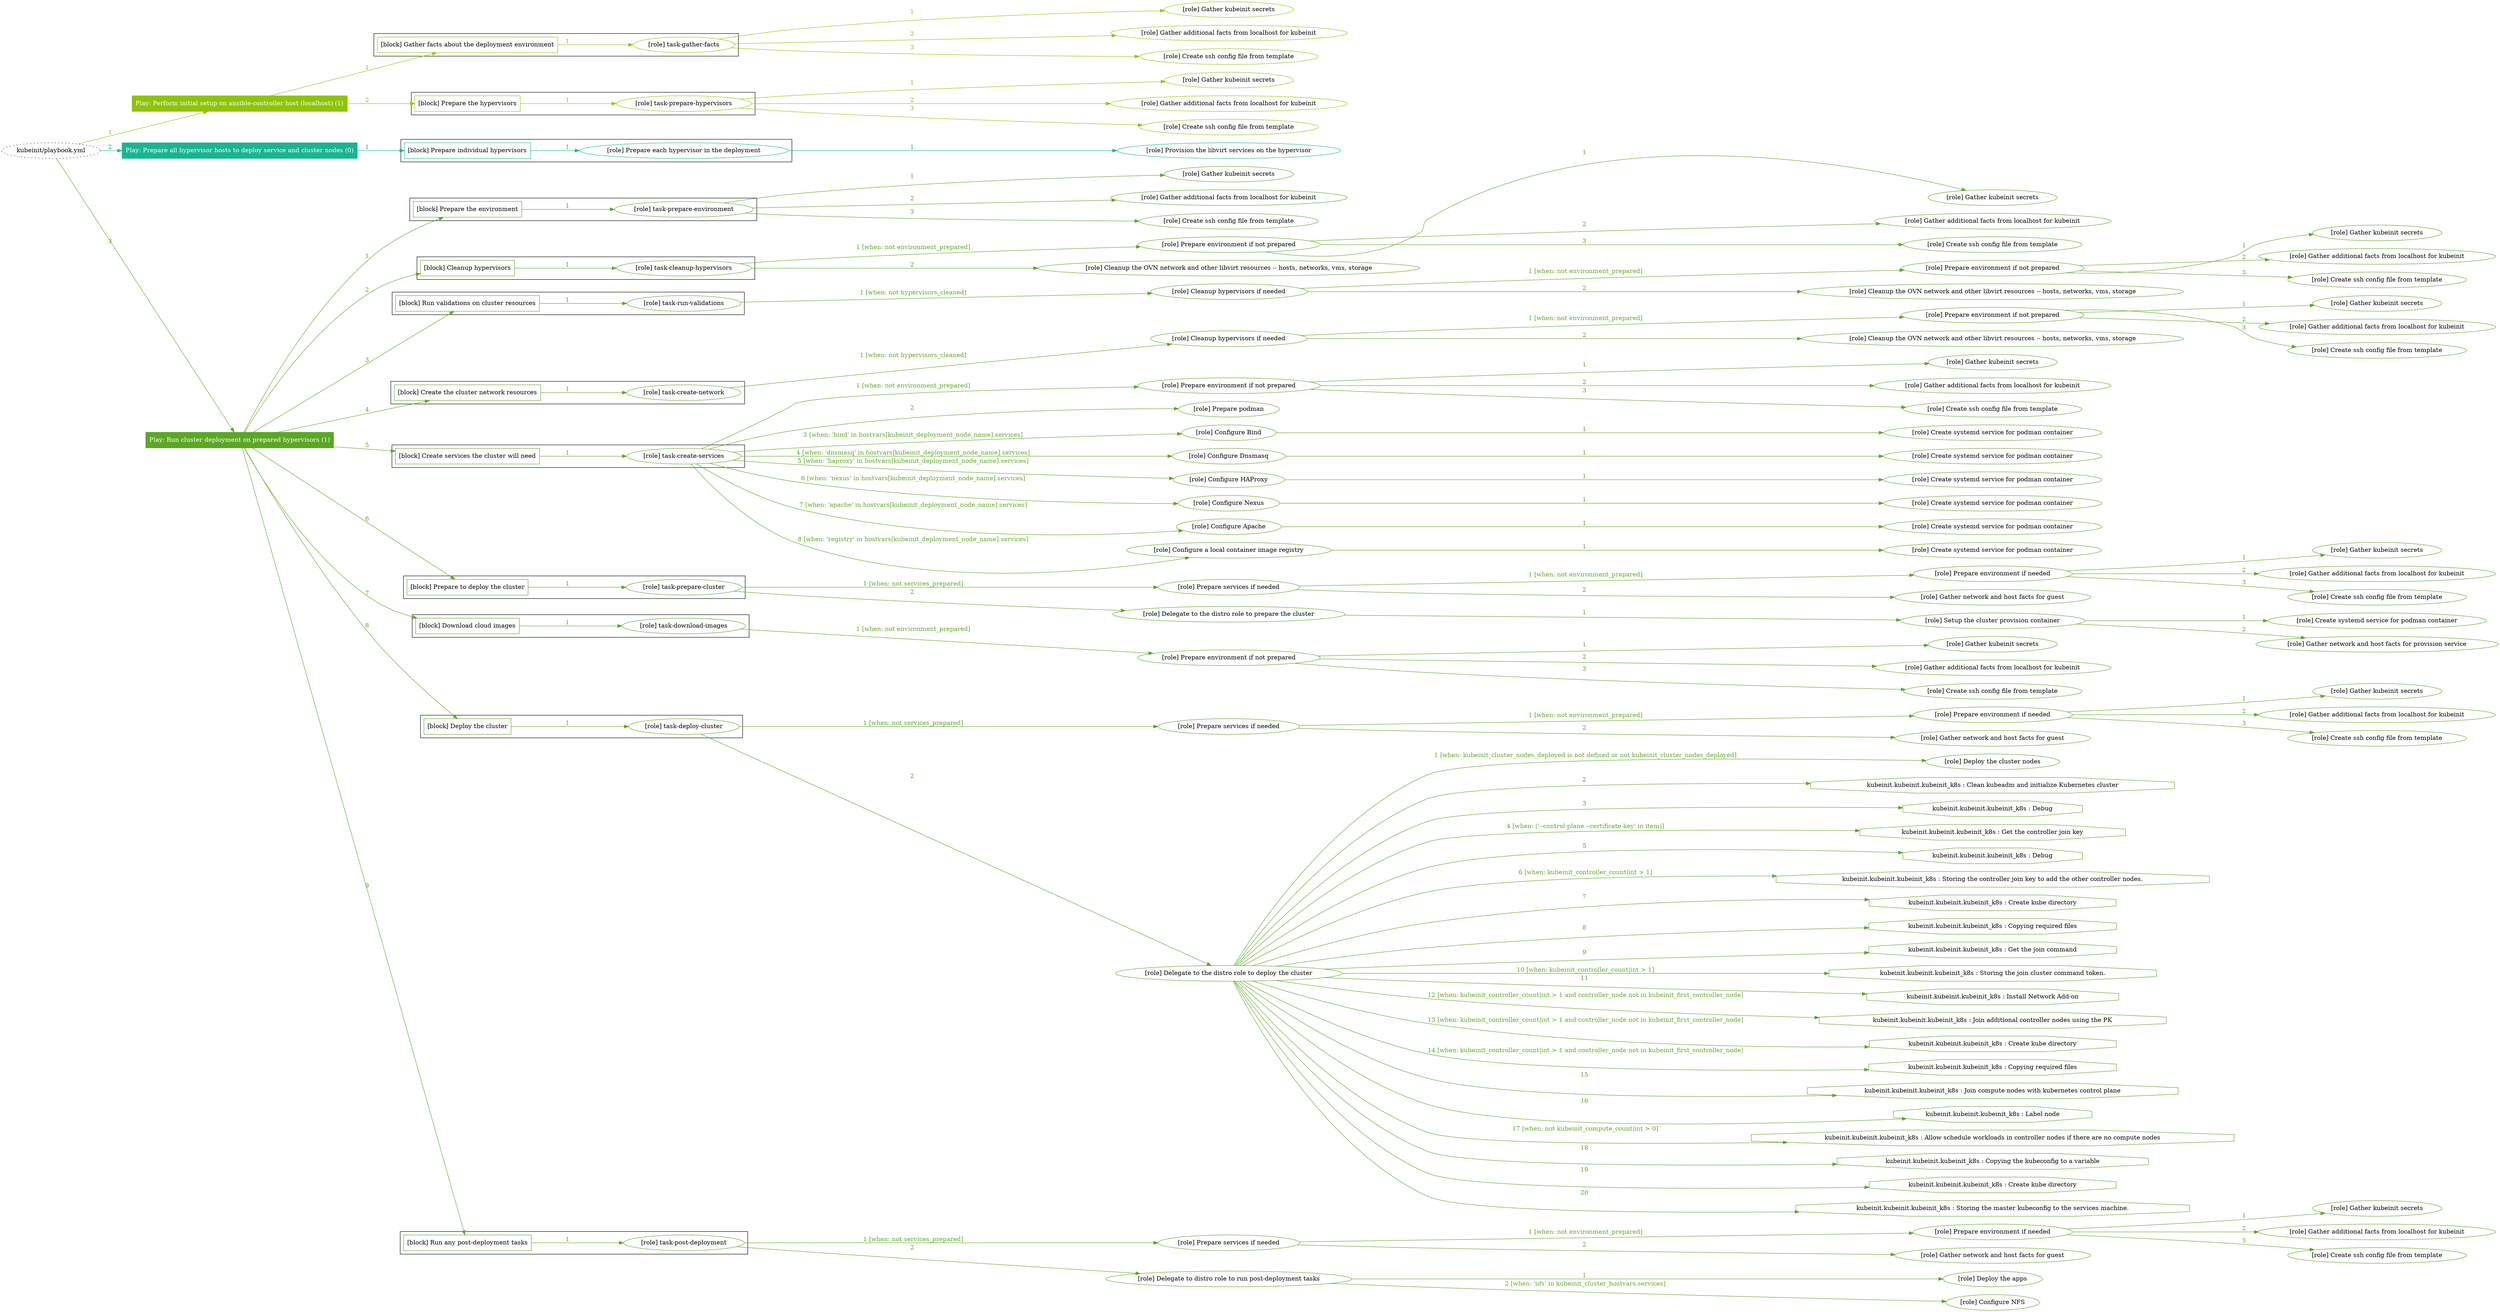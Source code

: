 digraph {
	graph [concentrate=true ordering=in rankdir=LR ratio=fill]
	edge [esep=5 sep=10]
	"kubeinit/playbook.yml" [URL="/home/runner/work/kubeinit/kubeinit/kubeinit/playbook.yml" id=playbook_46b6660f style=dotted]
	play_83297a1b [label="Play: Perform initial setup on ansible-controller host (localhost) (1)" URL="/home/runner/work/kubeinit/kubeinit/kubeinit/playbook.yml" color="#8ec408" fontcolor="#ffffff" id=play_83297a1b shape=box style=filled tooltip=localhost]
	"kubeinit/playbook.yml" -> play_83297a1b [label="1 " color="#8ec408" fontcolor="#8ec408" id=edge_c3adb731 labeltooltip="1 " tooltip="1 "]
	subgraph "Gather kubeinit secrets" {
		role_8bdf2301 [label="[role] Gather kubeinit secrets" URL="/home/runner/.ansible/collections/ansible_collections/kubeinit/kubeinit/roles/kubeinit_prepare/tasks/gather_kubeinit_facts.yml" color="#8ec408" id=role_8bdf2301 tooltip="Gather kubeinit secrets"]
	}
	subgraph "Gather additional facts from localhost for kubeinit" {
		role_3fafbe49 [label="[role] Gather additional facts from localhost for kubeinit" URL="/home/runner/.ansible/collections/ansible_collections/kubeinit/kubeinit/roles/kubeinit_prepare/tasks/gather_kubeinit_facts.yml" color="#8ec408" id=role_3fafbe49 tooltip="Gather additional facts from localhost for kubeinit"]
	}
	subgraph "Create ssh config file from template" {
		role_c71e9012 [label="[role] Create ssh config file from template" URL="/home/runner/.ansible/collections/ansible_collections/kubeinit/kubeinit/roles/kubeinit_prepare/tasks/gather_kubeinit_facts.yml" color="#8ec408" id=role_c71e9012 tooltip="Create ssh config file from template"]
	}
	subgraph "task-gather-facts" {
		role_b44213f2 [label="[role] task-gather-facts" URL="/home/runner/work/kubeinit/kubeinit/kubeinit/playbook.yml" color="#8ec408" id=role_b44213f2 tooltip="task-gather-facts"]
		role_b44213f2 -> role_8bdf2301 [label="1 " color="#8ec408" fontcolor="#8ec408" id=edge_9af57423 labeltooltip="1 " tooltip="1 "]
		role_b44213f2 -> role_3fafbe49 [label="2 " color="#8ec408" fontcolor="#8ec408" id=edge_f4976f70 labeltooltip="2 " tooltip="2 "]
		role_b44213f2 -> role_c71e9012 [label="3 " color="#8ec408" fontcolor="#8ec408" id=edge_913757bd labeltooltip="3 " tooltip="3 "]
	}
	subgraph "Gather kubeinit secrets" {
		role_6faa440b [label="[role] Gather kubeinit secrets" URL="/home/runner/.ansible/collections/ansible_collections/kubeinit/kubeinit/roles/kubeinit_prepare/tasks/gather_kubeinit_facts.yml" color="#8ec408" id=role_6faa440b tooltip="Gather kubeinit secrets"]
	}
	subgraph "Gather additional facts from localhost for kubeinit" {
		role_51dc784f [label="[role] Gather additional facts from localhost for kubeinit" URL="/home/runner/.ansible/collections/ansible_collections/kubeinit/kubeinit/roles/kubeinit_prepare/tasks/gather_kubeinit_facts.yml" color="#8ec408" id=role_51dc784f tooltip="Gather additional facts from localhost for kubeinit"]
	}
	subgraph "Create ssh config file from template" {
		role_fdcef847 [label="[role] Create ssh config file from template" URL="/home/runner/.ansible/collections/ansible_collections/kubeinit/kubeinit/roles/kubeinit_prepare/tasks/gather_kubeinit_facts.yml" color="#8ec408" id=role_fdcef847 tooltip="Create ssh config file from template"]
	}
	subgraph "task-prepare-hypervisors" {
		role_d00e2faf [label="[role] task-prepare-hypervisors" URL="/home/runner/work/kubeinit/kubeinit/kubeinit/playbook.yml" color="#8ec408" id=role_d00e2faf tooltip="task-prepare-hypervisors"]
		role_d00e2faf -> role_6faa440b [label="1 " color="#8ec408" fontcolor="#8ec408" id=edge_d40dfb1b labeltooltip="1 " tooltip="1 "]
		role_d00e2faf -> role_51dc784f [label="2 " color="#8ec408" fontcolor="#8ec408" id=edge_5d0e9c8d labeltooltip="2 " tooltip="2 "]
		role_d00e2faf -> role_fdcef847 [label="3 " color="#8ec408" fontcolor="#8ec408" id=edge_cd9e0e77 labeltooltip="3 " tooltip="3 "]
	}
	subgraph "Play: Perform initial setup on ansible-controller host (localhost) (1)" {
		play_83297a1b -> block_b53b8bf0 [label=1 color="#8ec408" fontcolor="#8ec408" id=edge_e0aae431 labeltooltip=1 tooltip=1]
		subgraph cluster_block_b53b8bf0 {
			block_b53b8bf0 [label="[block] Gather facts about the deployment environment" URL="/home/runner/work/kubeinit/kubeinit/kubeinit/playbook.yml" color="#8ec408" id=block_b53b8bf0 labeltooltip="Gather facts about the deployment environment" shape=box tooltip="Gather facts about the deployment environment"]
			block_b53b8bf0 -> role_b44213f2 [label="1 " color="#8ec408" fontcolor="#8ec408" id=edge_ac57ddae labeltooltip="1 " tooltip="1 "]
		}
		play_83297a1b -> block_155dcea3 [label=2 color="#8ec408" fontcolor="#8ec408" id=edge_13daf77b labeltooltip=2 tooltip=2]
		subgraph cluster_block_155dcea3 {
			block_155dcea3 [label="[block] Prepare the hypervisors" URL="/home/runner/work/kubeinit/kubeinit/kubeinit/playbook.yml" color="#8ec408" id=block_155dcea3 labeltooltip="Prepare the hypervisors" shape=box tooltip="Prepare the hypervisors"]
			block_155dcea3 -> role_d00e2faf [label="1 " color="#8ec408" fontcolor="#8ec408" id=edge_d6e64f9a labeltooltip="1 " tooltip="1 "]
		}
	}
	play_8cbcb370 [label="Play: Prepare all hypervisor hosts to deploy service and cluster nodes (0)" URL="/home/runner/work/kubeinit/kubeinit/kubeinit/playbook.yml" color="#17b593" fontcolor="#ffffff" id=play_8cbcb370 shape=box style=filled tooltip="Play: Prepare all hypervisor hosts to deploy service and cluster nodes (0)"]
	"kubeinit/playbook.yml" -> play_8cbcb370 [label="2 " color="#17b593" fontcolor="#17b593" id=edge_ad73f1da labeltooltip="2 " tooltip="2 "]
	subgraph "Provision the libvirt services on the hypervisor" {
		role_4852ecba [label="[role] Provision the libvirt services on the hypervisor" URL="/home/runner/.ansible/collections/ansible_collections/kubeinit/kubeinit/roles/kubeinit_prepare/tasks/prepare_hypervisor.yml" color="#17b593" id=role_4852ecba tooltip="Provision the libvirt services on the hypervisor"]
	}
	subgraph "Prepare each hypervisor in the deployment" {
		role_9f8ad081 [label="[role] Prepare each hypervisor in the deployment" URL="/home/runner/work/kubeinit/kubeinit/kubeinit/playbook.yml" color="#17b593" id=role_9f8ad081 tooltip="Prepare each hypervisor in the deployment"]
		role_9f8ad081 -> role_4852ecba [label="1 " color="#17b593" fontcolor="#17b593" id=edge_d5040aa5 labeltooltip="1 " tooltip="1 "]
	}
	subgraph "Play: Prepare all hypervisor hosts to deploy service and cluster nodes (0)" {
		play_8cbcb370 -> block_a73971dd [label=1 color="#17b593" fontcolor="#17b593" id=edge_0958c0f5 labeltooltip=1 tooltip=1]
		subgraph cluster_block_a73971dd {
			block_a73971dd [label="[block] Prepare individual hypervisors" URL="/home/runner/work/kubeinit/kubeinit/kubeinit/playbook.yml" color="#17b593" id=block_a73971dd labeltooltip="Prepare individual hypervisors" shape=box tooltip="Prepare individual hypervisors"]
			block_a73971dd -> role_9f8ad081 [label="1 " color="#17b593" fontcolor="#17b593" id=edge_df58ff4d labeltooltip="1 " tooltip="1 "]
		}
	}
	play_d1ae9c75 [label="Play: Run cluster deployment on prepared hypervisors (1)" URL="/home/runner/work/kubeinit/kubeinit/kubeinit/playbook.yml" color="#5ba725" fontcolor="#ffffff" id=play_d1ae9c75 shape=box style=filled tooltip=localhost]
	"kubeinit/playbook.yml" -> play_d1ae9c75 [label="3 " color="#5ba725" fontcolor="#5ba725" id=edge_a3db8940 labeltooltip="3 " tooltip="3 "]
	subgraph "Gather kubeinit secrets" {
		role_df118135 [label="[role] Gather kubeinit secrets" URL="/home/runner/.ansible/collections/ansible_collections/kubeinit/kubeinit/roles/kubeinit_prepare/tasks/gather_kubeinit_facts.yml" color="#5ba725" id=role_df118135 tooltip="Gather kubeinit secrets"]
	}
	subgraph "Gather additional facts from localhost for kubeinit" {
		role_092b0bba [label="[role] Gather additional facts from localhost for kubeinit" URL="/home/runner/.ansible/collections/ansible_collections/kubeinit/kubeinit/roles/kubeinit_prepare/tasks/gather_kubeinit_facts.yml" color="#5ba725" id=role_092b0bba tooltip="Gather additional facts from localhost for kubeinit"]
	}
	subgraph "Create ssh config file from template" {
		role_d5e2fc07 [label="[role] Create ssh config file from template" URL="/home/runner/.ansible/collections/ansible_collections/kubeinit/kubeinit/roles/kubeinit_prepare/tasks/gather_kubeinit_facts.yml" color="#5ba725" id=role_d5e2fc07 tooltip="Create ssh config file from template"]
	}
	subgraph "task-prepare-environment" {
		role_98c66558 [label="[role] task-prepare-environment" URL="/home/runner/work/kubeinit/kubeinit/kubeinit/playbook.yml" color="#5ba725" id=role_98c66558 tooltip="task-prepare-environment"]
		role_98c66558 -> role_df118135 [label="1 " color="#5ba725" fontcolor="#5ba725" id=edge_89e2924c labeltooltip="1 " tooltip="1 "]
		role_98c66558 -> role_092b0bba [label="2 " color="#5ba725" fontcolor="#5ba725" id=edge_2b4d0d2e labeltooltip="2 " tooltip="2 "]
		role_98c66558 -> role_d5e2fc07 [label="3 " color="#5ba725" fontcolor="#5ba725" id=edge_eae892ff labeltooltip="3 " tooltip="3 "]
	}
	subgraph "Gather kubeinit secrets" {
		role_8e4b2920 [label="[role] Gather kubeinit secrets" URL="/home/runner/.ansible/collections/ansible_collections/kubeinit/kubeinit/roles/kubeinit_prepare/tasks/gather_kubeinit_facts.yml" color="#5ba725" id=role_8e4b2920 tooltip="Gather kubeinit secrets"]
	}
	subgraph "Gather additional facts from localhost for kubeinit" {
		role_461b3173 [label="[role] Gather additional facts from localhost for kubeinit" URL="/home/runner/.ansible/collections/ansible_collections/kubeinit/kubeinit/roles/kubeinit_prepare/tasks/gather_kubeinit_facts.yml" color="#5ba725" id=role_461b3173 tooltip="Gather additional facts from localhost for kubeinit"]
	}
	subgraph "Create ssh config file from template" {
		role_80d19b90 [label="[role] Create ssh config file from template" URL="/home/runner/.ansible/collections/ansible_collections/kubeinit/kubeinit/roles/kubeinit_prepare/tasks/gather_kubeinit_facts.yml" color="#5ba725" id=role_80d19b90 tooltip="Create ssh config file from template"]
	}
	subgraph "Prepare environment if not prepared" {
		role_49a02ffe [label="[role] Prepare environment if not prepared" URL="/home/runner/.ansible/collections/ansible_collections/kubeinit/kubeinit/roles/kubeinit_prepare/tasks/cleanup_hypervisors.yml" color="#5ba725" id=role_49a02ffe tooltip="Prepare environment if not prepared"]
		role_49a02ffe -> role_8e4b2920 [label="1 " color="#5ba725" fontcolor="#5ba725" id=edge_040fba79 labeltooltip="1 " tooltip="1 "]
		role_49a02ffe -> role_461b3173 [label="2 " color="#5ba725" fontcolor="#5ba725" id=edge_40464848 labeltooltip="2 " tooltip="2 "]
		role_49a02ffe -> role_80d19b90 [label="3 " color="#5ba725" fontcolor="#5ba725" id=edge_615f3dba labeltooltip="3 " tooltip="3 "]
	}
	subgraph "Cleanup the OVN network and other libvirt resources -- hosts, networks, vms, storage" {
		role_65e2d18f [label="[role] Cleanup the OVN network and other libvirt resources -- hosts, networks, vms, storage" URL="/home/runner/.ansible/collections/ansible_collections/kubeinit/kubeinit/roles/kubeinit_prepare/tasks/cleanup_hypervisors.yml" color="#5ba725" id=role_65e2d18f tooltip="Cleanup the OVN network and other libvirt resources -- hosts, networks, vms, storage"]
	}
	subgraph "task-cleanup-hypervisors" {
		role_39eb31b7 [label="[role] task-cleanup-hypervisors" URL="/home/runner/work/kubeinit/kubeinit/kubeinit/playbook.yml" color="#5ba725" id=role_39eb31b7 tooltip="task-cleanup-hypervisors"]
		role_39eb31b7 -> role_49a02ffe [label="1 [when: not environment_prepared]" color="#5ba725" fontcolor="#5ba725" id=edge_29bc60c8 labeltooltip="1 [when: not environment_prepared]" tooltip="1 [when: not environment_prepared]"]
		role_39eb31b7 -> role_65e2d18f [label="2 " color="#5ba725" fontcolor="#5ba725" id=edge_74c4bd1e labeltooltip="2 " tooltip="2 "]
	}
	subgraph "Gather kubeinit secrets" {
		role_8b2e0a66 [label="[role] Gather kubeinit secrets" URL="/home/runner/.ansible/collections/ansible_collections/kubeinit/kubeinit/roles/kubeinit_prepare/tasks/gather_kubeinit_facts.yml" color="#5ba725" id=role_8b2e0a66 tooltip="Gather kubeinit secrets"]
	}
	subgraph "Gather additional facts from localhost for kubeinit" {
		role_e8aa8428 [label="[role] Gather additional facts from localhost for kubeinit" URL="/home/runner/.ansible/collections/ansible_collections/kubeinit/kubeinit/roles/kubeinit_prepare/tasks/gather_kubeinit_facts.yml" color="#5ba725" id=role_e8aa8428 tooltip="Gather additional facts from localhost for kubeinit"]
	}
	subgraph "Create ssh config file from template" {
		role_eb8effdc [label="[role] Create ssh config file from template" URL="/home/runner/.ansible/collections/ansible_collections/kubeinit/kubeinit/roles/kubeinit_prepare/tasks/gather_kubeinit_facts.yml" color="#5ba725" id=role_eb8effdc tooltip="Create ssh config file from template"]
	}
	subgraph "Prepare environment if not prepared" {
		role_d2c42662 [label="[role] Prepare environment if not prepared" URL="/home/runner/.ansible/collections/ansible_collections/kubeinit/kubeinit/roles/kubeinit_prepare/tasks/cleanup_hypervisors.yml" color="#5ba725" id=role_d2c42662 tooltip="Prepare environment if not prepared"]
		role_d2c42662 -> role_8b2e0a66 [label="1 " color="#5ba725" fontcolor="#5ba725" id=edge_1f6e7710 labeltooltip="1 " tooltip="1 "]
		role_d2c42662 -> role_e8aa8428 [label="2 " color="#5ba725" fontcolor="#5ba725" id=edge_3ce6e289 labeltooltip="2 " tooltip="2 "]
		role_d2c42662 -> role_eb8effdc [label="3 " color="#5ba725" fontcolor="#5ba725" id=edge_9f0711e8 labeltooltip="3 " tooltip="3 "]
	}
	subgraph "Cleanup the OVN network and other libvirt resources -- hosts, networks, vms, storage" {
		role_6bc5a22f [label="[role] Cleanup the OVN network and other libvirt resources -- hosts, networks, vms, storage" URL="/home/runner/.ansible/collections/ansible_collections/kubeinit/kubeinit/roles/kubeinit_prepare/tasks/cleanup_hypervisors.yml" color="#5ba725" id=role_6bc5a22f tooltip="Cleanup the OVN network and other libvirt resources -- hosts, networks, vms, storage"]
	}
	subgraph "Cleanup hypervisors if needed" {
		role_3e3b311b [label="[role] Cleanup hypervisors if needed" URL="/home/runner/.ansible/collections/ansible_collections/kubeinit/kubeinit/roles/kubeinit_validations/tasks/main.yml" color="#5ba725" id=role_3e3b311b tooltip="Cleanup hypervisors if needed"]
		role_3e3b311b -> role_d2c42662 [label="1 [when: not environment_prepared]" color="#5ba725" fontcolor="#5ba725" id=edge_99e2d237 labeltooltip="1 [when: not environment_prepared]" tooltip="1 [when: not environment_prepared]"]
		role_3e3b311b -> role_6bc5a22f [label="2 " color="#5ba725" fontcolor="#5ba725" id=edge_03c0ee5a labeltooltip="2 " tooltip="2 "]
	}
	subgraph "task-run-validations" {
		role_e2f783da [label="[role] task-run-validations" URL="/home/runner/work/kubeinit/kubeinit/kubeinit/playbook.yml" color="#5ba725" id=role_e2f783da tooltip="task-run-validations"]
		role_e2f783da -> role_3e3b311b [label="1 [when: not hypervisors_cleaned]" color="#5ba725" fontcolor="#5ba725" id=edge_cffb655f labeltooltip="1 [when: not hypervisors_cleaned]" tooltip="1 [when: not hypervisors_cleaned]"]
	}
	subgraph "Gather kubeinit secrets" {
		role_7ab91c8f [label="[role] Gather kubeinit secrets" URL="/home/runner/.ansible/collections/ansible_collections/kubeinit/kubeinit/roles/kubeinit_prepare/tasks/gather_kubeinit_facts.yml" color="#5ba725" id=role_7ab91c8f tooltip="Gather kubeinit secrets"]
	}
	subgraph "Gather additional facts from localhost for kubeinit" {
		role_14d7ac5a [label="[role] Gather additional facts from localhost for kubeinit" URL="/home/runner/.ansible/collections/ansible_collections/kubeinit/kubeinit/roles/kubeinit_prepare/tasks/gather_kubeinit_facts.yml" color="#5ba725" id=role_14d7ac5a tooltip="Gather additional facts from localhost for kubeinit"]
	}
	subgraph "Create ssh config file from template" {
		role_b3054ba8 [label="[role] Create ssh config file from template" URL="/home/runner/.ansible/collections/ansible_collections/kubeinit/kubeinit/roles/kubeinit_prepare/tasks/gather_kubeinit_facts.yml" color="#5ba725" id=role_b3054ba8 tooltip="Create ssh config file from template"]
	}
	subgraph "Prepare environment if not prepared" {
		role_aa1c28c6 [label="[role] Prepare environment if not prepared" URL="/home/runner/.ansible/collections/ansible_collections/kubeinit/kubeinit/roles/kubeinit_prepare/tasks/cleanup_hypervisors.yml" color="#5ba725" id=role_aa1c28c6 tooltip="Prepare environment if not prepared"]
		role_aa1c28c6 -> role_7ab91c8f [label="1 " color="#5ba725" fontcolor="#5ba725" id=edge_f4cc9a10 labeltooltip="1 " tooltip="1 "]
		role_aa1c28c6 -> role_14d7ac5a [label="2 " color="#5ba725" fontcolor="#5ba725" id=edge_14a62961 labeltooltip="2 " tooltip="2 "]
		role_aa1c28c6 -> role_b3054ba8 [label="3 " color="#5ba725" fontcolor="#5ba725" id=edge_b6ca2cda labeltooltip="3 " tooltip="3 "]
	}
	subgraph "Cleanup the OVN network and other libvirt resources -- hosts, networks, vms, storage" {
		role_88f3ddcf [label="[role] Cleanup the OVN network and other libvirt resources -- hosts, networks, vms, storage" URL="/home/runner/.ansible/collections/ansible_collections/kubeinit/kubeinit/roles/kubeinit_prepare/tasks/cleanup_hypervisors.yml" color="#5ba725" id=role_88f3ddcf tooltip="Cleanup the OVN network and other libvirt resources -- hosts, networks, vms, storage"]
	}
	subgraph "Cleanup hypervisors if needed" {
		role_2b798fb4 [label="[role] Cleanup hypervisors if needed" URL="/home/runner/.ansible/collections/ansible_collections/kubeinit/kubeinit/roles/kubeinit_libvirt/tasks/create_network.yml" color="#5ba725" id=role_2b798fb4 tooltip="Cleanup hypervisors if needed"]
		role_2b798fb4 -> role_aa1c28c6 [label="1 [when: not environment_prepared]" color="#5ba725" fontcolor="#5ba725" id=edge_a188c04e labeltooltip="1 [when: not environment_prepared]" tooltip="1 [when: not environment_prepared]"]
		role_2b798fb4 -> role_88f3ddcf [label="2 " color="#5ba725" fontcolor="#5ba725" id=edge_9c75e7ee labeltooltip="2 " tooltip="2 "]
	}
	subgraph "task-create-network" {
		role_d848ce98 [label="[role] task-create-network" URL="/home/runner/work/kubeinit/kubeinit/kubeinit/playbook.yml" color="#5ba725" id=role_d848ce98 tooltip="task-create-network"]
		role_d848ce98 -> role_2b798fb4 [label="1 [when: not hypervisors_cleaned]" color="#5ba725" fontcolor="#5ba725" id=edge_d0e16827 labeltooltip="1 [when: not hypervisors_cleaned]" tooltip="1 [when: not hypervisors_cleaned]"]
	}
	subgraph "Gather kubeinit secrets" {
		role_31aff829 [label="[role] Gather kubeinit secrets" URL="/home/runner/.ansible/collections/ansible_collections/kubeinit/kubeinit/roles/kubeinit_prepare/tasks/gather_kubeinit_facts.yml" color="#5ba725" id=role_31aff829 tooltip="Gather kubeinit secrets"]
	}
	subgraph "Gather additional facts from localhost for kubeinit" {
		role_3150af79 [label="[role] Gather additional facts from localhost for kubeinit" URL="/home/runner/.ansible/collections/ansible_collections/kubeinit/kubeinit/roles/kubeinit_prepare/tasks/gather_kubeinit_facts.yml" color="#5ba725" id=role_3150af79 tooltip="Gather additional facts from localhost for kubeinit"]
	}
	subgraph "Create ssh config file from template" {
		role_c8e4619b [label="[role] Create ssh config file from template" URL="/home/runner/.ansible/collections/ansible_collections/kubeinit/kubeinit/roles/kubeinit_prepare/tasks/gather_kubeinit_facts.yml" color="#5ba725" id=role_c8e4619b tooltip="Create ssh config file from template"]
	}
	subgraph "Prepare environment if not prepared" {
		role_6833ec66 [label="[role] Prepare environment if not prepared" URL="/home/runner/.ansible/collections/ansible_collections/kubeinit/kubeinit/roles/kubeinit_services/tasks/main.yml" color="#5ba725" id=role_6833ec66 tooltip="Prepare environment if not prepared"]
		role_6833ec66 -> role_31aff829 [label="1 " color="#5ba725" fontcolor="#5ba725" id=edge_1aff1660 labeltooltip="1 " tooltip="1 "]
		role_6833ec66 -> role_3150af79 [label="2 " color="#5ba725" fontcolor="#5ba725" id=edge_07362d45 labeltooltip="2 " tooltip="2 "]
		role_6833ec66 -> role_c8e4619b [label="3 " color="#5ba725" fontcolor="#5ba725" id=edge_255c1315 labeltooltip="3 " tooltip="3 "]
	}
	subgraph "Prepare podman" {
		role_1da46b0d [label="[role] Prepare podman" URL="/home/runner/.ansible/collections/ansible_collections/kubeinit/kubeinit/roles/kubeinit_services/tasks/00_create_service_pod.yml" color="#5ba725" id=role_1da46b0d tooltip="Prepare podman"]
	}
	subgraph "Create systemd service for podman container" {
		role_3383ec0c [label="[role] Create systemd service for podman container" URL="/home/runner/.ansible/collections/ansible_collections/kubeinit/kubeinit/roles/kubeinit_bind/tasks/main.yml" color="#5ba725" id=role_3383ec0c tooltip="Create systemd service for podman container"]
	}
	subgraph "Configure Bind" {
		role_66c654bf [label="[role] Configure Bind" URL="/home/runner/.ansible/collections/ansible_collections/kubeinit/kubeinit/roles/kubeinit_services/tasks/start_services_containers.yml" color="#5ba725" id=role_66c654bf tooltip="Configure Bind"]
		role_66c654bf -> role_3383ec0c [label="1 " color="#5ba725" fontcolor="#5ba725" id=edge_28f0c4b7 labeltooltip="1 " tooltip="1 "]
	}
	subgraph "Create systemd service for podman container" {
		role_5c9afe62 [label="[role] Create systemd service for podman container" URL="/home/runner/.ansible/collections/ansible_collections/kubeinit/kubeinit/roles/kubeinit_dnsmasq/tasks/main.yml" color="#5ba725" id=role_5c9afe62 tooltip="Create systemd service for podman container"]
	}
	subgraph "Configure Dnsmasq" {
		role_fa1b313b [label="[role] Configure Dnsmasq" URL="/home/runner/.ansible/collections/ansible_collections/kubeinit/kubeinit/roles/kubeinit_services/tasks/start_services_containers.yml" color="#5ba725" id=role_fa1b313b tooltip="Configure Dnsmasq"]
		role_fa1b313b -> role_5c9afe62 [label="1 " color="#5ba725" fontcolor="#5ba725" id=edge_15b48e97 labeltooltip="1 " tooltip="1 "]
	}
	subgraph "Create systemd service for podman container" {
		role_69c8188f [label="[role] Create systemd service for podman container" URL="/home/runner/.ansible/collections/ansible_collections/kubeinit/kubeinit/roles/kubeinit_haproxy/tasks/main.yml" color="#5ba725" id=role_69c8188f tooltip="Create systemd service for podman container"]
	}
	subgraph "Configure HAProxy" {
		role_ff6d9274 [label="[role] Configure HAProxy" URL="/home/runner/.ansible/collections/ansible_collections/kubeinit/kubeinit/roles/kubeinit_services/tasks/start_services_containers.yml" color="#5ba725" id=role_ff6d9274 tooltip="Configure HAProxy"]
		role_ff6d9274 -> role_69c8188f [label="1 " color="#5ba725" fontcolor="#5ba725" id=edge_cd94dae6 labeltooltip="1 " tooltip="1 "]
	}
	subgraph "Create systemd service for podman container" {
		role_fd5d897b [label="[role] Create systemd service for podman container" URL="/home/runner/.ansible/collections/ansible_collections/kubeinit/kubeinit/roles/kubeinit_nexus/tasks/main.yml" color="#5ba725" id=role_fd5d897b tooltip="Create systemd service for podman container"]
	}
	subgraph "Configure Nexus" {
		role_a339607c [label="[role] Configure Nexus" URL="/home/runner/.ansible/collections/ansible_collections/kubeinit/kubeinit/roles/kubeinit_services/tasks/start_services_containers.yml" color="#5ba725" id=role_a339607c tooltip="Configure Nexus"]
		role_a339607c -> role_fd5d897b [label="1 " color="#5ba725" fontcolor="#5ba725" id=edge_c8b14ea0 labeltooltip="1 " tooltip="1 "]
	}
	subgraph "Create systemd service for podman container" {
		role_f0b11ad9 [label="[role] Create systemd service for podman container" URL="/home/runner/.ansible/collections/ansible_collections/kubeinit/kubeinit/roles/kubeinit_apache/tasks/main.yml" color="#5ba725" id=role_f0b11ad9 tooltip="Create systemd service for podman container"]
	}
	subgraph "Configure Apache" {
		role_9a3736b3 [label="[role] Configure Apache" URL="/home/runner/.ansible/collections/ansible_collections/kubeinit/kubeinit/roles/kubeinit_services/tasks/start_services_containers.yml" color="#5ba725" id=role_9a3736b3 tooltip="Configure Apache"]
		role_9a3736b3 -> role_f0b11ad9 [label="1 " color="#5ba725" fontcolor="#5ba725" id=edge_27e11db3 labeltooltip="1 " tooltip="1 "]
	}
	subgraph "Create systemd service for podman container" {
		role_86928e4a [label="[role] Create systemd service for podman container" URL="/home/runner/.ansible/collections/ansible_collections/kubeinit/kubeinit/roles/kubeinit_registry/tasks/main.yml" color="#5ba725" id=role_86928e4a tooltip="Create systemd service for podman container"]
	}
	subgraph "Configure a local container image registry" {
		role_dcfab194 [label="[role] Configure a local container image registry" URL="/home/runner/.ansible/collections/ansible_collections/kubeinit/kubeinit/roles/kubeinit_services/tasks/start_services_containers.yml" color="#5ba725" id=role_dcfab194 tooltip="Configure a local container image registry"]
		role_dcfab194 -> role_86928e4a [label="1 " color="#5ba725" fontcolor="#5ba725" id=edge_f2d92fd9 labeltooltip="1 " tooltip="1 "]
	}
	subgraph "task-create-services" {
		role_6c9bba34 [label="[role] task-create-services" URL="/home/runner/work/kubeinit/kubeinit/kubeinit/playbook.yml" color="#5ba725" id=role_6c9bba34 tooltip="task-create-services"]
		role_6c9bba34 -> role_6833ec66 [label="1 [when: not environment_prepared]" color="#5ba725" fontcolor="#5ba725" id=edge_aba528d2 labeltooltip="1 [when: not environment_prepared]" tooltip="1 [when: not environment_prepared]"]
		role_6c9bba34 -> role_1da46b0d [label="2 " color="#5ba725" fontcolor="#5ba725" id=edge_d25b8918 labeltooltip="2 " tooltip="2 "]
		role_6c9bba34 -> role_66c654bf [label="3 [when: 'bind' in hostvars[kubeinit_deployment_node_name].services]" color="#5ba725" fontcolor="#5ba725" id=edge_5663e59a labeltooltip="3 [when: 'bind' in hostvars[kubeinit_deployment_node_name].services]" tooltip="3 [when: 'bind' in hostvars[kubeinit_deployment_node_name].services]"]
		role_6c9bba34 -> role_fa1b313b [label="4 [when: 'dnsmasq' in hostvars[kubeinit_deployment_node_name].services]" color="#5ba725" fontcolor="#5ba725" id=edge_13537fb4 labeltooltip="4 [when: 'dnsmasq' in hostvars[kubeinit_deployment_node_name].services]" tooltip="4 [when: 'dnsmasq' in hostvars[kubeinit_deployment_node_name].services]"]
		role_6c9bba34 -> role_ff6d9274 [label="5 [when: 'haproxy' in hostvars[kubeinit_deployment_node_name].services]" color="#5ba725" fontcolor="#5ba725" id=edge_b7865394 labeltooltip="5 [when: 'haproxy' in hostvars[kubeinit_deployment_node_name].services]" tooltip="5 [when: 'haproxy' in hostvars[kubeinit_deployment_node_name].services]"]
		role_6c9bba34 -> role_a339607c [label="6 [when: 'nexus' in hostvars[kubeinit_deployment_node_name].services]" color="#5ba725" fontcolor="#5ba725" id=edge_5c505506 labeltooltip="6 [when: 'nexus' in hostvars[kubeinit_deployment_node_name].services]" tooltip="6 [when: 'nexus' in hostvars[kubeinit_deployment_node_name].services]"]
		role_6c9bba34 -> role_9a3736b3 [label="7 [when: 'apache' in hostvars[kubeinit_deployment_node_name].services]" color="#5ba725" fontcolor="#5ba725" id=edge_769c8f18 labeltooltip="7 [when: 'apache' in hostvars[kubeinit_deployment_node_name].services]" tooltip="7 [when: 'apache' in hostvars[kubeinit_deployment_node_name].services]"]
		role_6c9bba34 -> role_dcfab194 [label="8 [when: 'registry' in hostvars[kubeinit_deployment_node_name].services]" color="#5ba725" fontcolor="#5ba725" id=edge_9850d8fe labeltooltip="8 [when: 'registry' in hostvars[kubeinit_deployment_node_name].services]" tooltip="8 [when: 'registry' in hostvars[kubeinit_deployment_node_name].services]"]
	}
	subgraph "Gather kubeinit secrets" {
		role_df79b76f [label="[role] Gather kubeinit secrets" URL="/home/runner/.ansible/collections/ansible_collections/kubeinit/kubeinit/roles/kubeinit_prepare/tasks/gather_kubeinit_facts.yml" color="#5ba725" id=role_df79b76f tooltip="Gather kubeinit secrets"]
	}
	subgraph "Gather additional facts from localhost for kubeinit" {
		role_51504143 [label="[role] Gather additional facts from localhost for kubeinit" URL="/home/runner/.ansible/collections/ansible_collections/kubeinit/kubeinit/roles/kubeinit_prepare/tasks/gather_kubeinit_facts.yml" color="#5ba725" id=role_51504143 tooltip="Gather additional facts from localhost for kubeinit"]
	}
	subgraph "Create ssh config file from template" {
		role_624e3bb2 [label="[role] Create ssh config file from template" URL="/home/runner/.ansible/collections/ansible_collections/kubeinit/kubeinit/roles/kubeinit_prepare/tasks/gather_kubeinit_facts.yml" color="#5ba725" id=role_624e3bb2 tooltip="Create ssh config file from template"]
	}
	subgraph "Prepare environment if needed" {
		role_f4f2d66f [label="[role] Prepare environment if needed" URL="/home/runner/.ansible/collections/ansible_collections/kubeinit/kubeinit/roles/kubeinit_services/tasks/prepare_services.yml" color="#5ba725" id=role_f4f2d66f tooltip="Prepare environment if needed"]
		role_f4f2d66f -> role_df79b76f [label="1 " color="#5ba725" fontcolor="#5ba725" id=edge_358e2d36 labeltooltip="1 " tooltip="1 "]
		role_f4f2d66f -> role_51504143 [label="2 " color="#5ba725" fontcolor="#5ba725" id=edge_e1095034 labeltooltip="2 " tooltip="2 "]
		role_f4f2d66f -> role_624e3bb2 [label="3 " color="#5ba725" fontcolor="#5ba725" id=edge_a529503b labeltooltip="3 " tooltip="3 "]
	}
	subgraph "Gather network and host facts for guest" {
		role_c0c3a02d [label="[role] Gather network and host facts for guest" URL="/home/runner/.ansible/collections/ansible_collections/kubeinit/kubeinit/roles/kubeinit_services/tasks/prepare_services.yml" color="#5ba725" id=role_c0c3a02d tooltip="Gather network and host facts for guest"]
	}
	subgraph "Prepare services if needed" {
		role_9670cbdd [label="[role] Prepare services if needed" URL="/home/runner/.ansible/collections/ansible_collections/kubeinit/kubeinit/roles/kubeinit_prepare/tasks/prepare_cluster.yml" color="#5ba725" id=role_9670cbdd tooltip="Prepare services if needed"]
		role_9670cbdd -> role_f4f2d66f [label="1 [when: not environment_prepared]" color="#5ba725" fontcolor="#5ba725" id=edge_450ef467 labeltooltip="1 [when: not environment_prepared]" tooltip="1 [when: not environment_prepared]"]
		role_9670cbdd -> role_c0c3a02d [label="2 " color="#5ba725" fontcolor="#5ba725" id=edge_7ea80624 labeltooltip="2 " tooltip="2 "]
	}
	subgraph "Create systemd service for podman container" {
		role_f2e99e29 [label="[role] Create systemd service for podman container" URL="/home/runner/.ansible/collections/ansible_collections/kubeinit/kubeinit/roles/kubeinit_services/tasks/create_provision_container.yml" color="#5ba725" id=role_f2e99e29 tooltip="Create systemd service for podman container"]
	}
	subgraph "Gather network and host facts for provision service" {
		role_99a741e6 [label="[role] Gather network and host facts for provision service" URL="/home/runner/.ansible/collections/ansible_collections/kubeinit/kubeinit/roles/kubeinit_services/tasks/create_provision_container.yml" color="#5ba725" id=role_99a741e6 tooltip="Gather network and host facts for provision service"]
	}
	subgraph "Setup the cluster provision container" {
		role_af9efcda [label="[role] Setup the cluster provision container" URL="/home/runner/.ansible/collections/ansible_collections/kubeinit/kubeinit/roles/kubeinit_k8s/tasks/prepare_cluster.yml" color="#5ba725" id=role_af9efcda tooltip="Setup the cluster provision container"]
		role_af9efcda -> role_f2e99e29 [label="1 " color="#5ba725" fontcolor="#5ba725" id=edge_4b3fa651 labeltooltip="1 " tooltip="1 "]
		role_af9efcda -> role_99a741e6 [label="2 " color="#5ba725" fontcolor="#5ba725" id=edge_eb4551c8 labeltooltip="2 " tooltip="2 "]
	}
	subgraph "Delegate to the distro role to prepare the cluster" {
		role_60997c09 [label="[role] Delegate to the distro role to prepare the cluster" URL="/home/runner/.ansible/collections/ansible_collections/kubeinit/kubeinit/roles/kubeinit_prepare/tasks/prepare_cluster.yml" color="#5ba725" id=role_60997c09 tooltip="Delegate to the distro role to prepare the cluster"]
		role_60997c09 -> role_af9efcda [label="1 " color="#5ba725" fontcolor="#5ba725" id=edge_b4ce04ef labeltooltip="1 " tooltip="1 "]
	}
	subgraph "task-prepare-cluster" {
		role_caaf0118 [label="[role] task-prepare-cluster" URL="/home/runner/work/kubeinit/kubeinit/kubeinit/playbook.yml" color="#5ba725" id=role_caaf0118 tooltip="task-prepare-cluster"]
		role_caaf0118 -> role_9670cbdd [label="1 [when: not services_prepared]" color="#5ba725" fontcolor="#5ba725" id=edge_f5c87757 labeltooltip="1 [when: not services_prepared]" tooltip="1 [when: not services_prepared]"]
		role_caaf0118 -> role_60997c09 [label="2 " color="#5ba725" fontcolor="#5ba725" id=edge_79af888e labeltooltip="2 " tooltip="2 "]
	}
	subgraph "Gather kubeinit secrets" {
		role_fd712f52 [label="[role] Gather kubeinit secrets" URL="/home/runner/.ansible/collections/ansible_collections/kubeinit/kubeinit/roles/kubeinit_prepare/tasks/gather_kubeinit_facts.yml" color="#5ba725" id=role_fd712f52 tooltip="Gather kubeinit secrets"]
	}
	subgraph "Gather additional facts from localhost for kubeinit" {
		role_e06a75e7 [label="[role] Gather additional facts from localhost for kubeinit" URL="/home/runner/.ansible/collections/ansible_collections/kubeinit/kubeinit/roles/kubeinit_prepare/tasks/gather_kubeinit_facts.yml" color="#5ba725" id=role_e06a75e7 tooltip="Gather additional facts from localhost for kubeinit"]
	}
	subgraph "Create ssh config file from template" {
		role_1110a955 [label="[role] Create ssh config file from template" URL="/home/runner/.ansible/collections/ansible_collections/kubeinit/kubeinit/roles/kubeinit_prepare/tasks/gather_kubeinit_facts.yml" color="#5ba725" id=role_1110a955 tooltip="Create ssh config file from template"]
	}
	subgraph "Prepare environment if not prepared" {
		role_2c6a6cdf [label="[role] Prepare environment if not prepared" URL="/home/runner/.ansible/collections/ansible_collections/kubeinit/kubeinit/roles/kubeinit_libvirt/tasks/download_cloud_images.yml" color="#5ba725" id=role_2c6a6cdf tooltip="Prepare environment if not prepared"]
		role_2c6a6cdf -> role_fd712f52 [label="1 " color="#5ba725" fontcolor="#5ba725" id=edge_82da3906 labeltooltip="1 " tooltip="1 "]
		role_2c6a6cdf -> role_e06a75e7 [label="2 " color="#5ba725" fontcolor="#5ba725" id=edge_aa467330 labeltooltip="2 " tooltip="2 "]
		role_2c6a6cdf -> role_1110a955 [label="3 " color="#5ba725" fontcolor="#5ba725" id=edge_99132fc6 labeltooltip="3 " tooltip="3 "]
	}
	subgraph "task-download-images" {
		role_82f48b0a [label="[role] task-download-images" URL="/home/runner/work/kubeinit/kubeinit/kubeinit/playbook.yml" color="#5ba725" id=role_82f48b0a tooltip="task-download-images"]
		role_82f48b0a -> role_2c6a6cdf [label="1 [when: not environment_prepared]" color="#5ba725" fontcolor="#5ba725" id=edge_e02f63d6 labeltooltip="1 [when: not environment_prepared]" tooltip="1 [when: not environment_prepared]"]
	}
	subgraph "Gather kubeinit secrets" {
		role_c8d760ff [label="[role] Gather kubeinit secrets" URL="/home/runner/.ansible/collections/ansible_collections/kubeinit/kubeinit/roles/kubeinit_prepare/tasks/gather_kubeinit_facts.yml" color="#5ba725" id=role_c8d760ff tooltip="Gather kubeinit secrets"]
	}
	subgraph "Gather additional facts from localhost for kubeinit" {
		role_5114e841 [label="[role] Gather additional facts from localhost for kubeinit" URL="/home/runner/.ansible/collections/ansible_collections/kubeinit/kubeinit/roles/kubeinit_prepare/tasks/gather_kubeinit_facts.yml" color="#5ba725" id=role_5114e841 tooltip="Gather additional facts from localhost for kubeinit"]
	}
	subgraph "Create ssh config file from template" {
		role_a7bc0e16 [label="[role] Create ssh config file from template" URL="/home/runner/.ansible/collections/ansible_collections/kubeinit/kubeinit/roles/kubeinit_prepare/tasks/gather_kubeinit_facts.yml" color="#5ba725" id=role_a7bc0e16 tooltip="Create ssh config file from template"]
	}
	subgraph "Prepare environment if needed" {
		role_f04601a6 [label="[role] Prepare environment if needed" URL="/home/runner/.ansible/collections/ansible_collections/kubeinit/kubeinit/roles/kubeinit_services/tasks/prepare_services.yml" color="#5ba725" id=role_f04601a6 tooltip="Prepare environment if needed"]
		role_f04601a6 -> role_c8d760ff [label="1 " color="#5ba725" fontcolor="#5ba725" id=edge_75a58ace labeltooltip="1 " tooltip="1 "]
		role_f04601a6 -> role_5114e841 [label="2 " color="#5ba725" fontcolor="#5ba725" id=edge_7099c2ee labeltooltip="2 " tooltip="2 "]
		role_f04601a6 -> role_a7bc0e16 [label="3 " color="#5ba725" fontcolor="#5ba725" id=edge_96482515 labeltooltip="3 " tooltip="3 "]
	}
	subgraph "Gather network and host facts for guest" {
		role_9d828f90 [label="[role] Gather network and host facts for guest" URL="/home/runner/.ansible/collections/ansible_collections/kubeinit/kubeinit/roles/kubeinit_services/tasks/prepare_services.yml" color="#5ba725" id=role_9d828f90 tooltip="Gather network and host facts for guest"]
	}
	subgraph "Prepare services if needed" {
		role_f92dcabd [label="[role] Prepare services if needed" URL="/home/runner/.ansible/collections/ansible_collections/kubeinit/kubeinit/roles/kubeinit_prepare/tasks/deploy_cluster.yml" color="#5ba725" id=role_f92dcabd tooltip="Prepare services if needed"]
		role_f92dcabd -> role_f04601a6 [label="1 [when: not environment_prepared]" color="#5ba725" fontcolor="#5ba725" id=edge_12120972 labeltooltip="1 [when: not environment_prepared]" tooltip="1 [when: not environment_prepared]"]
		role_f92dcabd -> role_9d828f90 [label="2 " color="#5ba725" fontcolor="#5ba725" id=edge_a0b2d276 labeltooltip="2 " tooltip="2 "]
	}
	subgraph "Deploy the cluster nodes" {
		role_9bb17b9f [label="[role] Deploy the cluster nodes" URL="/home/runner/.ansible/collections/ansible_collections/kubeinit/kubeinit/roles/kubeinit_k8s/tasks/main.yml" color="#5ba725" id=role_9bb17b9f tooltip="Deploy the cluster nodes"]
	}
	subgraph "Delegate to the distro role to deploy the cluster" {
		role_fe66cbfe [label="[role] Delegate to the distro role to deploy the cluster" URL="/home/runner/.ansible/collections/ansible_collections/kubeinit/kubeinit/roles/kubeinit_prepare/tasks/deploy_cluster.yml" color="#5ba725" id=role_fe66cbfe tooltip="Delegate to the distro role to deploy the cluster"]
		role_fe66cbfe -> role_9bb17b9f [label="1 [when: kubeinit_cluster_nodes_deployed is not defined or not kubeinit_cluster_nodes_deployed]" color="#5ba725" fontcolor="#5ba725" id=edge_0102a050 labeltooltip="1 [when: kubeinit_cluster_nodes_deployed is not defined or not kubeinit_cluster_nodes_deployed]" tooltip="1 [when: kubeinit_cluster_nodes_deployed is not defined or not kubeinit_cluster_nodes_deployed]"]
		task_ddb22ae7 [label="kubeinit.kubeinit.kubeinit_k8s : Clean kubeadm and initialize Kubernetes cluster" URL="/home/runner/.ansible/collections/ansible_collections/kubeinit/kubeinit/roles/kubeinit_k8s/tasks/main.yml" color="#5ba725" id=task_ddb22ae7 shape=octagon tooltip="kubeinit.kubeinit.kubeinit_k8s : Clean kubeadm and initialize Kubernetes cluster"]
		role_fe66cbfe -> task_ddb22ae7 [label="2 " color="#5ba725" fontcolor="#5ba725" id=edge_8ee42d2b labeltooltip="2 " tooltip="2 "]
		task_151417f0 [label="kubeinit.kubeinit.kubeinit_k8s : Debug" URL="/home/runner/.ansible/collections/ansible_collections/kubeinit/kubeinit/roles/kubeinit_k8s/tasks/main.yml" color="#5ba725" id=task_151417f0 shape=octagon tooltip="kubeinit.kubeinit.kubeinit_k8s : Debug"]
		role_fe66cbfe -> task_151417f0 [label="3 " color="#5ba725" fontcolor="#5ba725" id=edge_f629bb5d labeltooltip="3 " tooltip="3 "]
		task_569f5d1e [label="kubeinit.kubeinit.kubeinit_k8s : Get the controller join key" URL="/home/runner/.ansible/collections/ansible_collections/kubeinit/kubeinit/roles/kubeinit_k8s/tasks/main.yml" color="#5ba725" id=task_569f5d1e shape=octagon tooltip="kubeinit.kubeinit.kubeinit_k8s : Get the controller join key"]
		role_fe66cbfe -> task_569f5d1e [label="4 [when: ('--control-plane --certificate-key' in item)]" color="#5ba725" fontcolor="#5ba725" id=edge_fcbfb803 labeltooltip="4 [when: ('--control-plane --certificate-key' in item)]" tooltip="4 [when: ('--control-plane --certificate-key' in item)]"]
		task_cf67bcd8 [label="kubeinit.kubeinit.kubeinit_k8s : Debug" URL="/home/runner/.ansible/collections/ansible_collections/kubeinit/kubeinit/roles/kubeinit_k8s/tasks/main.yml" color="#5ba725" id=task_cf67bcd8 shape=octagon tooltip="kubeinit.kubeinit.kubeinit_k8s : Debug"]
		role_fe66cbfe -> task_cf67bcd8 [label="5 " color="#5ba725" fontcolor="#5ba725" id=edge_87540fbe labeltooltip="5 " tooltip="5 "]
		task_4e1a6673 [label="kubeinit.kubeinit.kubeinit_k8s : Storing the controller join key to add the other controller nodes." URL="/home/runner/.ansible/collections/ansible_collections/kubeinit/kubeinit/roles/kubeinit_k8s/tasks/main.yml" color="#5ba725" id=task_4e1a6673 shape=octagon tooltip="kubeinit.kubeinit.kubeinit_k8s : Storing the controller join key to add the other controller nodes."]
		role_fe66cbfe -> task_4e1a6673 [label="6 [when: kubeinit_controller_count|int > 1]" color="#5ba725" fontcolor="#5ba725" id=edge_40e9cc5c labeltooltip="6 [when: kubeinit_controller_count|int > 1]" tooltip="6 [when: kubeinit_controller_count|int > 1]"]
		task_870a816d [label="kubeinit.kubeinit.kubeinit_k8s : Create kube directory" URL="/home/runner/.ansible/collections/ansible_collections/kubeinit/kubeinit/roles/kubeinit_k8s/tasks/main.yml" color="#5ba725" id=task_870a816d shape=octagon tooltip="kubeinit.kubeinit.kubeinit_k8s : Create kube directory"]
		role_fe66cbfe -> task_870a816d [label="7 " color="#5ba725" fontcolor="#5ba725" id=edge_a3861ba0 labeltooltip="7 " tooltip="7 "]
		task_664907de [label="kubeinit.kubeinit.kubeinit_k8s : Copying required files" URL="/home/runner/.ansible/collections/ansible_collections/kubeinit/kubeinit/roles/kubeinit_k8s/tasks/main.yml" color="#5ba725" id=task_664907de shape=octagon tooltip="kubeinit.kubeinit.kubeinit_k8s : Copying required files"]
		role_fe66cbfe -> task_664907de [label="8 " color="#5ba725" fontcolor="#5ba725" id=edge_83ede4d3 labeltooltip="8 " tooltip="8 "]
		task_c31295a8 [label="kubeinit.kubeinit.kubeinit_k8s : Get the join command" URL="/home/runner/.ansible/collections/ansible_collections/kubeinit/kubeinit/roles/kubeinit_k8s/tasks/main.yml" color="#5ba725" id=task_c31295a8 shape=octagon tooltip="kubeinit.kubeinit.kubeinit_k8s : Get the join command"]
		role_fe66cbfe -> task_c31295a8 [label="9 " color="#5ba725" fontcolor="#5ba725" id=edge_fbda397c labeltooltip="9 " tooltip="9 "]
		task_83193074 [label="kubeinit.kubeinit.kubeinit_k8s : Storing the join cluster command token." URL="/home/runner/.ansible/collections/ansible_collections/kubeinit/kubeinit/roles/kubeinit_k8s/tasks/main.yml" color="#5ba725" id=task_83193074 shape=octagon tooltip="kubeinit.kubeinit.kubeinit_k8s : Storing the join cluster command token."]
		role_fe66cbfe -> task_83193074 [label="10 [when: kubeinit_controller_count|int > 1]" color="#5ba725" fontcolor="#5ba725" id=edge_cb5ef555 labeltooltip="10 [when: kubeinit_controller_count|int > 1]" tooltip="10 [when: kubeinit_controller_count|int > 1]"]
		task_2114404d [label="kubeinit.kubeinit.kubeinit_k8s : Install Network Add-on" URL="/home/runner/.ansible/collections/ansible_collections/kubeinit/kubeinit/roles/kubeinit_k8s/tasks/main.yml" color="#5ba725" id=task_2114404d shape=octagon tooltip="kubeinit.kubeinit.kubeinit_k8s : Install Network Add-on"]
		role_fe66cbfe -> task_2114404d [label="11 " color="#5ba725" fontcolor="#5ba725" id=edge_ab7020aa labeltooltip="11 " tooltip="11 "]
		task_b6f03d64 [label="kubeinit.kubeinit.kubeinit_k8s : Join additional controller nodes using the PK" URL="/home/runner/.ansible/collections/ansible_collections/kubeinit/kubeinit/roles/kubeinit_k8s/tasks/main.yml" color="#5ba725" id=task_b6f03d64 shape=octagon tooltip="kubeinit.kubeinit.kubeinit_k8s : Join additional controller nodes using the PK"]
		role_fe66cbfe -> task_b6f03d64 [label="12 [when: kubeinit_controller_count|int > 1 and controller_node not in kubeinit_first_controller_node]" color="#5ba725" fontcolor="#5ba725" id=edge_42daa5f1 labeltooltip="12 [when: kubeinit_controller_count|int > 1 and controller_node not in kubeinit_first_controller_node]" tooltip="12 [when: kubeinit_controller_count|int > 1 and controller_node not in kubeinit_first_controller_node]"]
		task_43d7d639 [label="kubeinit.kubeinit.kubeinit_k8s : Create kube directory" URL="/home/runner/.ansible/collections/ansible_collections/kubeinit/kubeinit/roles/kubeinit_k8s/tasks/main.yml" color="#5ba725" id=task_43d7d639 shape=octagon tooltip="kubeinit.kubeinit.kubeinit_k8s : Create kube directory"]
		role_fe66cbfe -> task_43d7d639 [label="13 [when: kubeinit_controller_count|int > 1 and controller_node not in kubeinit_first_controller_node]" color="#5ba725" fontcolor="#5ba725" id=edge_a61d4797 labeltooltip="13 [when: kubeinit_controller_count|int > 1 and controller_node not in kubeinit_first_controller_node]" tooltip="13 [when: kubeinit_controller_count|int > 1 and controller_node not in kubeinit_first_controller_node]"]
		task_8ab6f84f [label="kubeinit.kubeinit.kubeinit_k8s : Copying required files" URL="/home/runner/.ansible/collections/ansible_collections/kubeinit/kubeinit/roles/kubeinit_k8s/tasks/main.yml" color="#5ba725" id=task_8ab6f84f shape=octagon tooltip="kubeinit.kubeinit.kubeinit_k8s : Copying required files"]
		role_fe66cbfe -> task_8ab6f84f [label="14 [when: kubeinit_controller_count|int > 1 and controller_node not in kubeinit_first_controller_node]" color="#5ba725" fontcolor="#5ba725" id=edge_4e41c0e2 labeltooltip="14 [when: kubeinit_controller_count|int > 1 and controller_node not in kubeinit_first_controller_node]" tooltip="14 [when: kubeinit_controller_count|int > 1 and controller_node not in kubeinit_first_controller_node]"]
		task_3fde51ab [label="kubeinit.kubeinit.kubeinit_k8s : Join compute nodes with kubernetes control plane" URL="/home/runner/.ansible/collections/ansible_collections/kubeinit/kubeinit/roles/kubeinit_k8s/tasks/main.yml" color="#5ba725" id=task_3fde51ab shape=octagon tooltip="kubeinit.kubeinit.kubeinit_k8s : Join compute nodes with kubernetes control plane"]
		role_fe66cbfe -> task_3fde51ab [label="15 " color="#5ba725" fontcolor="#5ba725" id=edge_dfd6a5da labeltooltip="15 " tooltip="15 "]
		task_67ad48e7 [label="kubeinit.kubeinit.kubeinit_k8s : Label node" URL="/home/runner/.ansible/collections/ansible_collections/kubeinit/kubeinit/roles/kubeinit_k8s/tasks/main.yml" color="#5ba725" id=task_67ad48e7 shape=octagon tooltip="kubeinit.kubeinit.kubeinit_k8s : Label node"]
		role_fe66cbfe -> task_67ad48e7 [label="16 " color="#5ba725" fontcolor="#5ba725" id=edge_d57747db labeltooltip="16 " tooltip="16 "]
		task_495b4439 [label="kubeinit.kubeinit.kubeinit_k8s : Allow schedule workloads in controller nodes if there are no compute nodes" URL="/home/runner/.ansible/collections/ansible_collections/kubeinit/kubeinit/roles/kubeinit_k8s/tasks/main.yml" color="#5ba725" id=task_495b4439 shape=octagon tooltip="kubeinit.kubeinit.kubeinit_k8s : Allow schedule workloads in controller nodes if there are no compute nodes"]
		role_fe66cbfe -> task_495b4439 [label="17 [when: not kubeinit_compute_count|int > 0]" color="#5ba725" fontcolor="#5ba725" id=edge_d37b9685 labeltooltip="17 [when: not kubeinit_compute_count|int > 0]" tooltip="17 [when: not kubeinit_compute_count|int > 0]"]
		task_effa3679 [label="kubeinit.kubeinit.kubeinit_k8s : Copying the kubeconfig to a variable" URL="/home/runner/.ansible/collections/ansible_collections/kubeinit/kubeinit/roles/kubeinit_k8s/tasks/main.yml" color="#5ba725" id=task_effa3679 shape=octagon tooltip="kubeinit.kubeinit.kubeinit_k8s : Copying the kubeconfig to a variable"]
		role_fe66cbfe -> task_effa3679 [label="18 " color="#5ba725" fontcolor="#5ba725" id=edge_4862f5b9 labeltooltip="18 " tooltip="18 "]
		task_111684df [label="kubeinit.kubeinit.kubeinit_k8s : Create kube directory" URL="/home/runner/.ansible/collections/ansible_collections/kubeinit/kubeinit/roles/kubeinit_k8s/tasks/main.yml" color="#5ba725" id=task_111684df shape=octagon tooltip="kubeinit.kubeinit.kubeinit_k8s : Create kube directory"]
		role_fe66cbfe -> task_111684df [label="19 " color="#5ba725" fontcolor="#5ba725" id=edge_9d7feccf labeltooltip="19 " tooltip="19 "]
		task_e48db805 [label="kubeinit.kubeinit.kubeinit_k8s : Storing the master kubeconfig to the services machine." URL="/home/runner/.ansible/collections/ansible_collections/kubeinit/kubeinit/roles/kubeinit_k8s/tasks/main.yml" color="#5ba725" id=task_e48db805 shape=octagon tooltip="kubeinit.kubeinit.kubeinit_k8s : Storing the master kubeconfig to the services machine."]
		role_fe66cbfe -> task_e48db805 [label="20 " color="#5ba725" fontcolor="#5ba725" id=edge_fbaa327f labeltooltip="20 " tooltip="20 "]
	}
	subgraph "task-deploy-cluster" {
		role_8bda86c2 [label="[role] task-deploy-cluster" URL="/home/runner/work/kubeinit/kubeinit/kubeinit/playbook.yml" color="#5ba725" id=role_8bda86c2 tooltip="task-deploy-cluster"]
		role_8bda86c2 -> role_f92dcabd [label="1 [when: not services_prepared]" color="#5ba725" fontcolor="#5ba725" id=edge_ee31e30b labeltooltip="1 [when: not services_prepared]" tooltip="1 [when: not services_prepared]"]
		role_8bda86c2 -> role_fe66cbfe [label="2 " color="#5ba725" fontcolor="#5ba725" id=edge_8df491e8 labeltooltip="2 " tooltip="2 "]
	}
	subgraph "Gather kubeinit secrets" {
		role_792800a6 [label="[role] Gather kubeinit secrets" URL="/home/runner/.ansible/collections/ansible_collections/kubeinit/kubeinit/roles/kubeinit_prepare/tasks/gather_kubeinit_facts.yml" color="#5ba725" id=role_792800a6 tooltip="Gather kubeinit secrets"]
	}
	subgraph "Gather additional facts from localhost for kubeinit" {
		role_a71ff5b6 [label="[role] Gather additional facts from localhost for kubeinit" URL="/home/runner/.ansible/collections/ansible_collections/kubeinit/kubeinit/roles/kubeinit_prepare/tasks/gather_kubeinit_facts.yml" color="#5ba725" id=role_a71ff5b6 tooltip="Gather additional facts from localhost for kubeinit"]
	}
	subgraph "Create ssh config file from template" {
		role_34eb2449 [label="[role] Create ssh config file from template" URL="/home/runner/.ansible/collections/ansible_collections/kubeinit/kubeinit/roles/kubeinit_prepare/tasks/gather_kubeinit_facts.yml" color="#5ba725" id=role_34eb2449 tooltip="Create ssh config file from template"]
	}
	subgraph "Prepare environment if needed" {
		role_27296d5c [label="[role] Prepare environment if needed" URL="/home/runner/.ansible/collections/ansible_collections/kubeinit/kubeinit/roles/kubeinit_services/tasks/prepare_services.yml" color="#5ba725" id=role_27296d5c tooltip="Prepare environment if needed"]
		role_27296d5c -> role_792800a6 [label="1 " color="#5ba725" fontcolor="#5ba725" id=edge_a659a602 labeltooltip="1 " tooltip="1 "]
		role_27296d5c -> role_a71ff5b6 [label="2 " color="#5ba725" fontcolor="#5ba725" id=edge_c91af431 labeltooltip="2 " tooltip="2 "]
		role_27296d5c -> role_34eb2449 [label="3 " color="#5ba725" fontcolor="#5ba725" id=edge_b1a8a794 labeltooltip="3 " tooltip="3 "]
	}
	subgraph "Gather network and host facts for guest" {
		role_c484f9da [label="[role] Gather network and host facts for guest" URL="/home/runner/.ansible/collections/ansible_collections/kubeinit/kubeinit/roles/kubeinit_services/tasks/prepare_services.yml" color="#5ba725" id=role_c484f9da tooltip="Gather network and host facts for guest"]
	}
	subgraph "Prepare services if needed" {
		role_61f868a5 [label="[role] Prepare services if needed" URL="/home/runner/.ansible/collections/ansible_collections/kubeinit/kubeinit/roles/kubeinit_prepare/tasks/post_deployment.yml" color="#5ba725" id=role_61f868a5 tooltip="Prepare services if needed"]
		role_61f868a5 -> role_27296d5c [label="1 [when: not environment_prepared]" color="#5ba725" fontcolor="#5ba725" id=edge_fcb3e30a labeltooltip="1 [when: not environment_prepared]" tooltip="1 [when: not environment_prepared]"]
		role_61f868a5 -> role_c484f9da [label="2 " color="#5ba725" fontcolor="#5ba725" id=edge_3dfdef7b labeltooltip="2 " tooltip="2 "]
	}
	subgraph "Deploy the apps" {
		role_499d2c70 [label="[role] Deploy the apps" URL="/home/runner/.ansible/collections/ansible_collections/kubeinit/kubeinit/roles/kubeinit_k8s/tasks/post_deployment_tasks.yml" color="#5ba725" id=role_499d2c70 tooltip="Deploy the apps"]
	}
	subgraph "Configure NFS" {
		role_23307382 [label="[role] Configure NFS" URL="/home/runner/.ansible/collections/ansible_collections/kubeinit/kubeinit/roles/kubeinit_k8s/tasks/post_deployment_tasks.yml" color="#5ba725" id=role_23307382 tooltip="Configure NFS"]
	}
	subgraph "Delegate to distro role to run post-deployment tasks" {
		role_8e10f364 [label="[role] Delegate to distro role to run post-deployment tasks" URL="/home/runner/.ansible/collections/ansible_collections/kubeinit/kubeinit/roles/kubeinit_prepare/tasks/post_deployment.yml" color="#5ba725" id=role_8e10f364 tooltip="Delegate to distro role to run post-deployment tasks"]
		role_8e10f364 -> role_499d2c70 [label="1 " color="#5ba725" fontcolor="#5ba725" id=edge_51b6a180 labeltooltip="1 " tooltip="1 "]
		role_8e10f364 -> role_23307382 [label="2 [when: 'nfs' in kubeinit_cluster_hostvars.services]" color="#5ba725" fontcolor="#5ba725" id=edge_a23095b9 labeltooltip="2 [when: 'nfs' in kubeinit_cluster_hostvars.services]" tooltip="2 [when: 'nfs' in kubeinit_cluster_hostvars.services]"]
	}
	subgraph "task-post-deployment" {
		role_b145d761 [label="[role] task-post-deployment" URL="/home/runner/work/kubeinit/kubeinit/kubeinit/playbook.yml" color="#5ba725" id=role_b145d761 tooltip="task-post-deployment"]
		role_b145d761 -> role_61f868a5 [label="1 [when: not services_prepared]" color="#5ba725" fontcolor="#5ba725" id=edge_82aed61c labeltooltip="1 [when: not services_prepared]" tooltip="1 [when: not services_prepared]"]
		role_b145d761 -> role_8e10f364 [label="2 " color="#5ba725" fontcolor="#5ba725" id=edge_b35d126a labeltooltip="2 " tooltip="2 "]
	}
	subgraph "Play: Run cluster deployment on prepared hypervisors (1)" {
		play_d1ae9c75 -> block_7fb2469d [label=1 color="#5ba725" fontcolor="#5ba725" id=edge_2071f8b8 labeltooltip=1 tooltip=1]
		subgraph cluster_block_7fb2469d {
			block_7fb2469d [label="[block] Prepare the environment" URL="/home/runner/work/kubeinit/kubeinit/kubeinit/playbook.yml" color="#5ba725" id=block_7fb2469d labeltooltip="Prepare the environment" shape=box tooltip="Prepare the environment"]
			block_7fb2469d -> role_98c66558 [label="1 " color="#5ba725" fontcolor="#5ba725" id=edge_78584920 labeltooltip="1 " tooltip="1 "]
		}
		play_d1ae9c75 -> block_4461ca05 [label=2 color="#5ba725" fontcolor="#5ba725" id=edge_7ae98559 labeltooltip=2 tooltip=2]
		subgraph cluster_block_4461ca05 {
			block_4461ca05 [label="[block] Cleanup hypervisors" URL="/home/runner/work/kubeinit/kubeinit/kubeinit/playbook.yml" color="#5ba725" id=block_4461ca05 labeltooltip="Cleanup hypervisors" shape=box tooltip="Cleanup hypervisors"]
			block_4461ca05 -> role_39eb31b7 [label="1 " color="#5ba725" fontcolor="#5ba725" id=edge_82693191 labeltooltip="1 " tooltip="1 "]
		}
		play_d1ae9c75 -> block_6575194c [label=3 color="#5ba725" fontcolor="#5ba725" id=edge_7f7cf779 labeltooltip=3 tooltip=3]
		subgraph cluster_block_6575194c {
			block_6575194c [label="[block] Run validations on cluster resources" URL="/home/runner/work/kubeinit/kubeinit/kubeinit/playbook.yml" color="#5ba725" id=block_6575194c labeltooltip="Run validations on cluster resources" shape=box tooltip="Run validations on cluster resources"]
			block_6575194c -> role_e2f783da [label="1 " color="#5ba725" fontcolor="#5ba725" id=edge_9af3ce4e labeltooltip="1 " tooltip="1 "]
		}
		play_d1ae9c75 -> block_c97c0275 [label=4 color="#5ba725" fontcolor="#5ba725" id=edge_914f7283 labeltooltip=4 tooltip=4]
		subgraph cluster_block_c97c0275 {
			block_c97c0275 [label="[block] Create the cluster network resources" URL="/home/runner/work/kubeinit/kubeinit/kubeinit/playbook.yml" color="#5ba725" id=block_c97c0275 labeltooltip="Create the cluster network resources" shape=box tooltip="Create the cluster network resources"]
			block_c97c0275 -> role_d848ce98 [label="1 " color="#5ba725" fontcolor="#5ba725" id=edge_0b4a2181 labeltooltip="1 " tooltip="1 "]
		}
		play_d1ae9c75 -> block_119379fa [label=5 color="#5ba725" fontcolor="#5ba725" id=edge_570abf9c labeltooltip=5 tooltip=5]
		subgraph cluster_block_119379fa {
			block_119379fa [label="[block] Create services the cluster will need" URL="/home/runner/work/kubeinit/kubeinit/kubeinit/playbook.yml" color="#5ba725" id=block_119379fa labeltooltip="Create services the cluster will need" shape=box tooltip="Create services the cluster will need"]
			block_119379fa -> role_6c9bba34 [label="1 " color="#5ba725" fontcolor="#5ba725" id=edge_50a2dd63 labeltooltip="1 " tooltip="1 "]
		}
		play_d1ae9c75 -> block_41cf7254 [label=6 color="#5ba725" fontcolor="#5ba725" id=edge_23237514 labeltooltip=6 tooltip=6]
		subgraph cluster_block_41cf7254 {
			block_41cf7254 [label="[block] Prepare to deploy the cluster" URL="/home/runner/work/kubeinit/kubeinit/kubeinit/playbook.yml" color="#5ba725" id=block_41cf7254 labeltooltip="Prepare to deploy the cluster" shape=box tooltip="Prepare to deploy the cluster"]
			block_41cf7254 -> role_caaf0118 [label="1 " color="#5ba725" fontcolor="#5ba725" id=edge_e892a8ae labeltooltip="1 " tooltip="1 "]
		}
		play_d1ae9c75 -> block_8f48749e [label=7 color="#5ba725" fontcolor="#5ba725" id=edge_ce1d8c4e labeltooltip=7 tooltip=7]
		subgraph cluster_block_8f48749e {
			block_8f48749e [label="[block] Download cloud images" URL="/home/runner/work/kubeinit/kubeinit/kubeinit/playbook.yml" color="#5ba725" id=block_8f48749e labeltooltip="Download cloud images" shape=box tooltip="Download cloud images"]
			block_8f48749e -> role_82f48b0a [label="1 " color="#5ba725" fontcolor="#5ba725" id=edge_169e49ba labeltooltip="1 " tooltip="1 "]
		}
		play_d1ae9c75 -> block_341faa5f [label=8 color="#5ba725" fontcolor="#5ba725" id=edge_8896ce47 labeltooltip=8 tooltip=8]
		subgraph cluster_block_341faa5f {
			block_341faa5f [label="[block] Deploy the cluster" URL="/home/runner/work/kubeinit/kubeinit/kubeinit/playbook.yml" color="#5ba725" id=block_341faa5f labeltooltip="Deploy the cluster" shape=box tooltip="Deploy the cluster"]
			block_341faa5f -> role_8bda86c2 [label="1 " color="#5ba725" fontcolor="#5ba725" id=edge_40136a0f labeltooltip="1 " tooltip="1 "]
		}
		play_d1ae9c75 -> block_a6160358 [label=9 color="#5ba725" fontcolor="#5ba725" id=edge_7dc1ed8f labeltooltip=9 tooltip=9]
		subgraph cluster_block_a6160358 {
			block_a6160358 [label="[block] Run any post-deployment tasks" URL="/home/runner/work/kubeinit/kubeinit/kubeinit/playbook.yml" color="#5ba725" id=block_a6160358 labeltooltip="Run any post-deployment tasks" shape=box tooltip="Run any post-deployment tasks"]
			block_a6160358 -> role_b145d761 [label="1 " color="#5ba725" fontcolor="#5ba725" id=edge_0ae5fbf4 labeltooltip="1 " tooltip="1 "]
		}
	}
}
